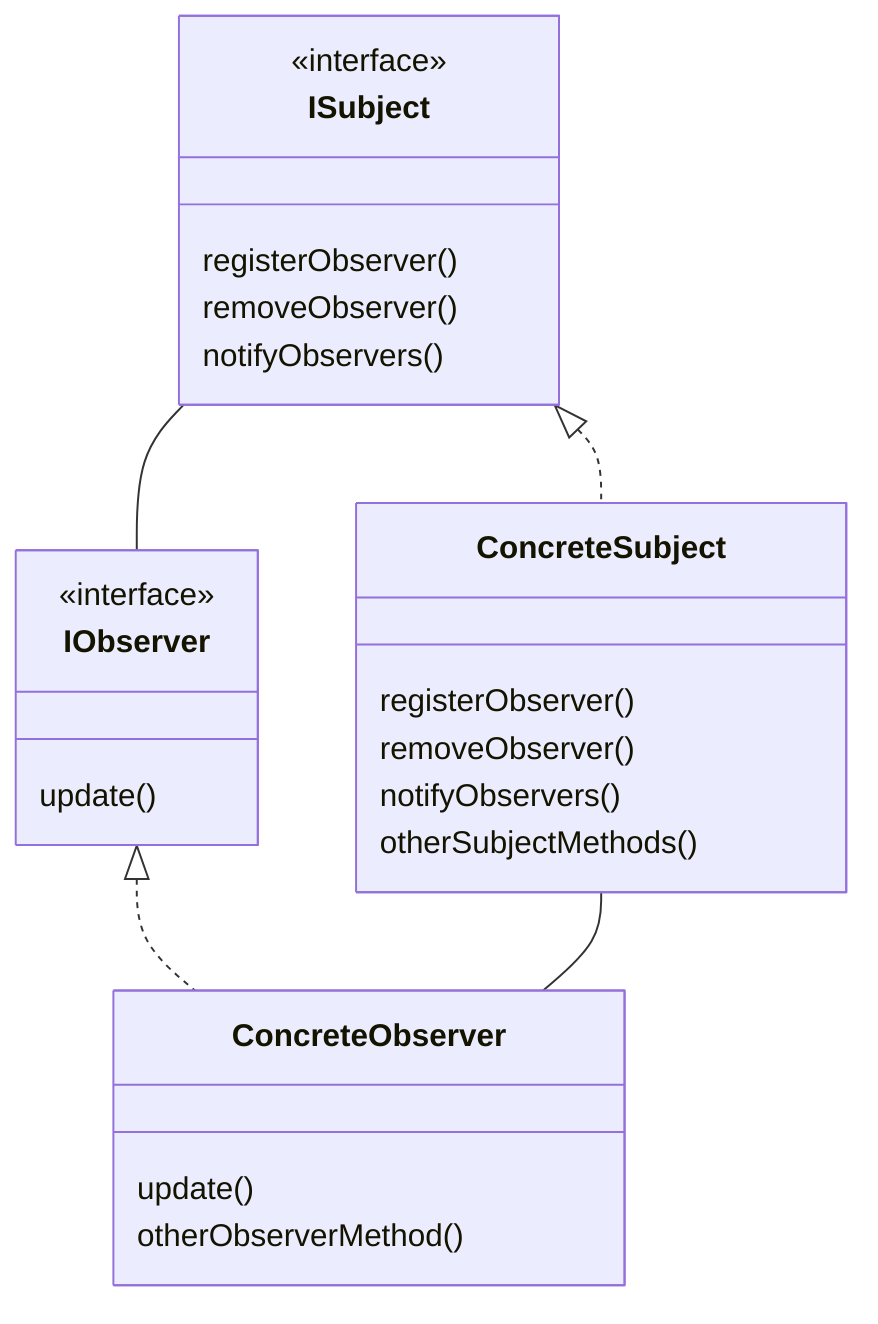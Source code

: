 classDiagram

  class ISubject {
    <<interface>>
    registerObserver()
    removeObserver()
    notifyObservers()
  }

  class ConcreteSubject {
    registerObserver()
    removeObserver()
    notifyObservers()
    otherSubjectMethods()
  }

  class IObserver {
    <<interface>>
    update()
  }

  class ConcreteObserver {
    update()
    otherObserverMethod()
  }
  

  IObserver <|.. ConcreteObserver
  ISubject -- IObserver
  ConcreteSubject -- ConcreteObserver
  ISubject <|.. ConcreteSubject